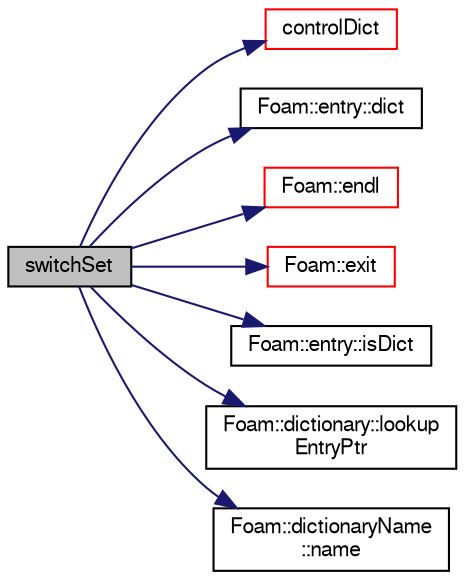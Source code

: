 digraph "switchSet"
{
  bgcolor="transparent";
  edge [fontname="FreeSans",fontsize="10",labelfontname="FreeSans",labelfontsize="10"];
  node [fontname="FreeSans",fontsize="10",shape=record];
  rankdir="LR";
  Node1 [label="switchSet",height=0.2,width=0.4,color="black", fillcolor="grey75", style="filled" fontcolor="black"];
  Node1 -> Node2 [color="midnightblue",fontsize="10",style="solid",fontname="FreeSans"];
  Node2 [label="controlDict",height=0.2,width=0.4,color="red",URL="$a10256.html#a99ec32314c649e103ec5b70effea2d96",tooltip="The central control dictionary. "];
  Node1 -> Node3 [color="midnightblue",fontsize="10",style="solid",fontname="FreeSans"];
  Node3 [label="Foam::entry::dict",height=0.2,width=0.4,color="black",URL="$a00638.html#abd246c36ef3a3776f7d6e517dc9621af",tooltip="Return dictionary if this entry is a dictionary. "];
  Node1 -> Node4 [color="midnightblue",fontsize="10",style="solid",fontname="FreeSans"];
  Node4 [label="Foam::endl",height=0.2,width=0.4,color="red",URL="$a10237.html#a2db8fe02a0d3909e9351bb4275b23ce4",tooltip="Add newline and flush stream. "];
  Node1 -> Node5 [color="midnightblue",fontsize="10",style="solid",fontname="FreeSans"];
  Node5 [label="Foam::exit",height=0.2,width=0.4,color="red",URL="$a10237.html#a06ca7250d8e89caf05243ec094843642"];
  Node1 -> Node6 [color="midnightblue",fontsize="10",style="solid",fontname="FreeSans"];
  Node6 [label="Foam::entry::isDict",height=0.2,width=0.4,color="black",URL="$a00638.html#aabe4453aa5aff1bb53c34ceda451eac7",tooltip="Return true if this entry is a dictionary. "];
  Node1 -> Node7 [color="midnightblue",fontsize="10",style="solid",fontname="FreeSans"];
  Node7 [label="Foam::dictionary::lookup\lEntryPtr",height=0.2,width=0.4,color="black",URL="$a00502.html#af48f6ad1b2ee35b38a6f7994d806d195",tooltip="Find and return an entry data stream pointer if present. "];
  Node1 -> Node8 [color="midnightblue",fontsize="10",style="solid",fontname="FreeSans"];
  Node8 [label="Foam::dictionaryName\l::name",height=0.2,width=0.4,color="black",URL="$a00505.html#acd3da3556711337d571c60cf9ffb91cc",tooltip="Return the dictionary name. "];
}
